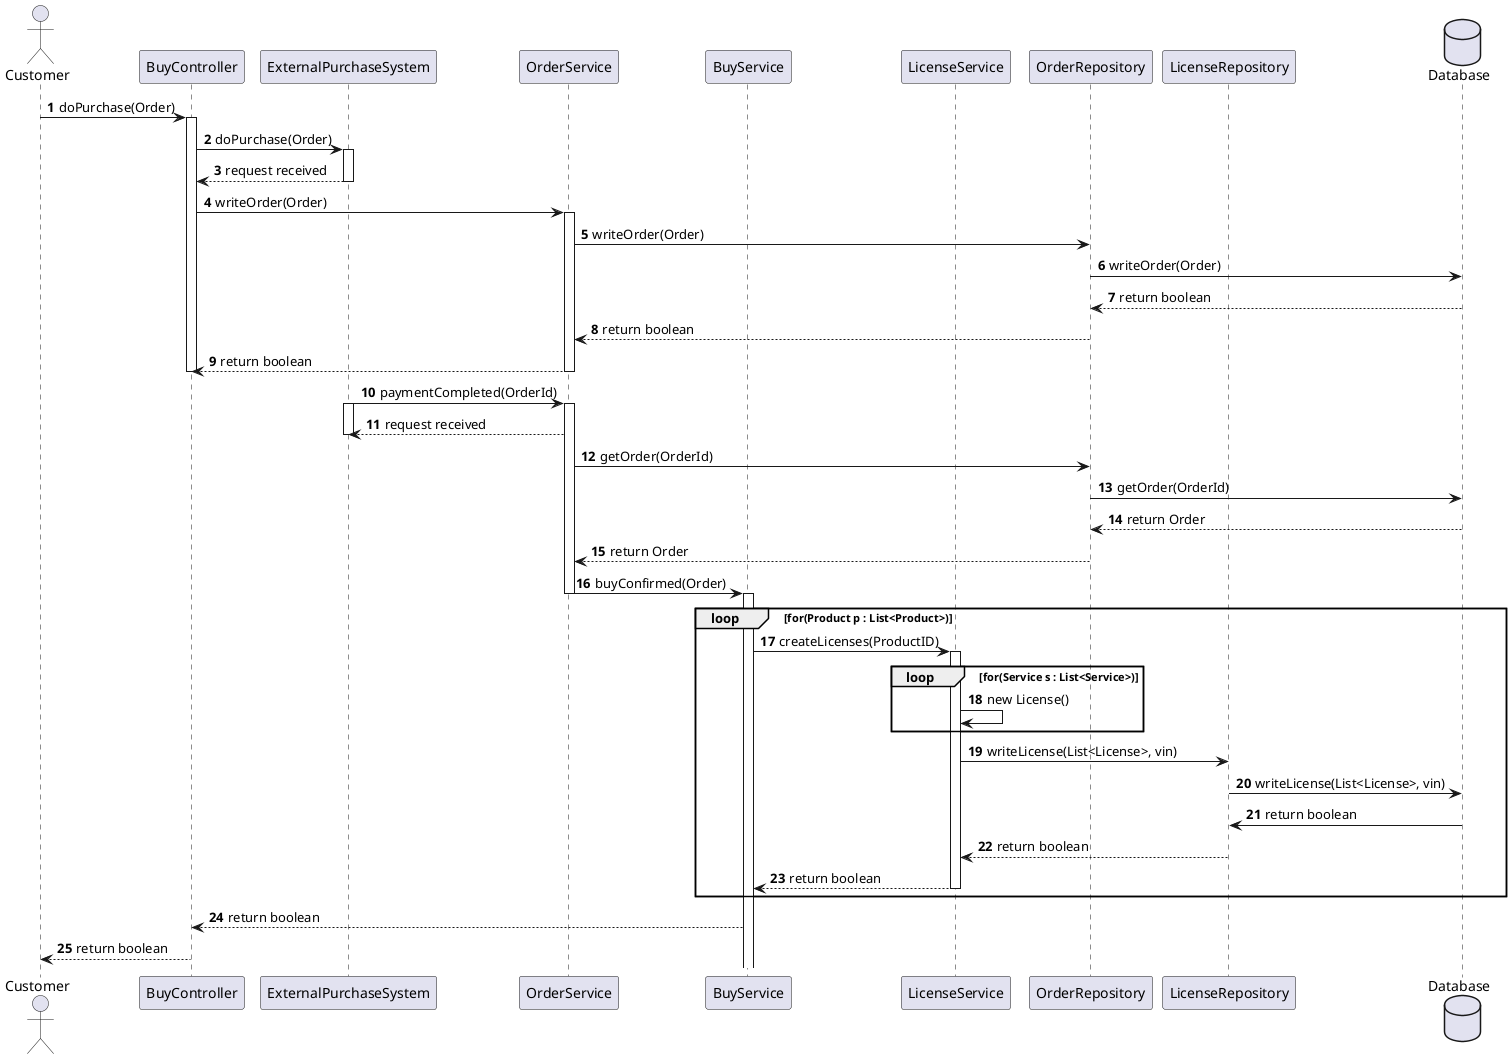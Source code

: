 @startuml
'https://plantuml.com/sequence-diagram
autonumber
actor Customer as c

participant BuyController as co
participant ExternalPurchaseSystem as eps
participant OrderService as ps

participant BuyService as s

participant LicenseService as ls
participant OrderRepository as os

participant LicenseRepository as lr

database Database as db

c-> co : doPurchase(Order)
activate co
co -> eps: doPurchase(Order)
activate eps
eps --> co: request received
deactivate eps

co -> ps: writeOrder(Order)

activate ps
ps -> os: writeOrder(Order)
os -> db:writeOrder(Order)
db --> os:return boolean
os --> ps:return boolean
ps --> co:return boolean
deactivate co
deactivate ps
eps -> ps: paymentCompleted(OrderId)
activate eps
activate ps
ps --> eps: request received
deactivate eps

ps -> os:getOrder(OrderId)
os->db:getOrder(OrderId)
db --> os:return Order
os --> ps:return Order




ps-> s: buyConfirmed(Order)
deactivate ps
activate s
loop for(Product p : List<Product>)
    s-> ls: createLicenses(ProductID)
    activate ls
    loop for(Service s : List<Service>)
        ls -> ls : new License()
        end
        ls -> lr: writeLicense(List<License>, vin)
        lr -> db:writeLicense(List<License>, vin)
        db -> lr: return boolean
        lr --> ls: return boolean
        ls-->s: return boolean
        deactivate ls
    end
s --> co: return boolean
co --> c: return boolean




@enduml